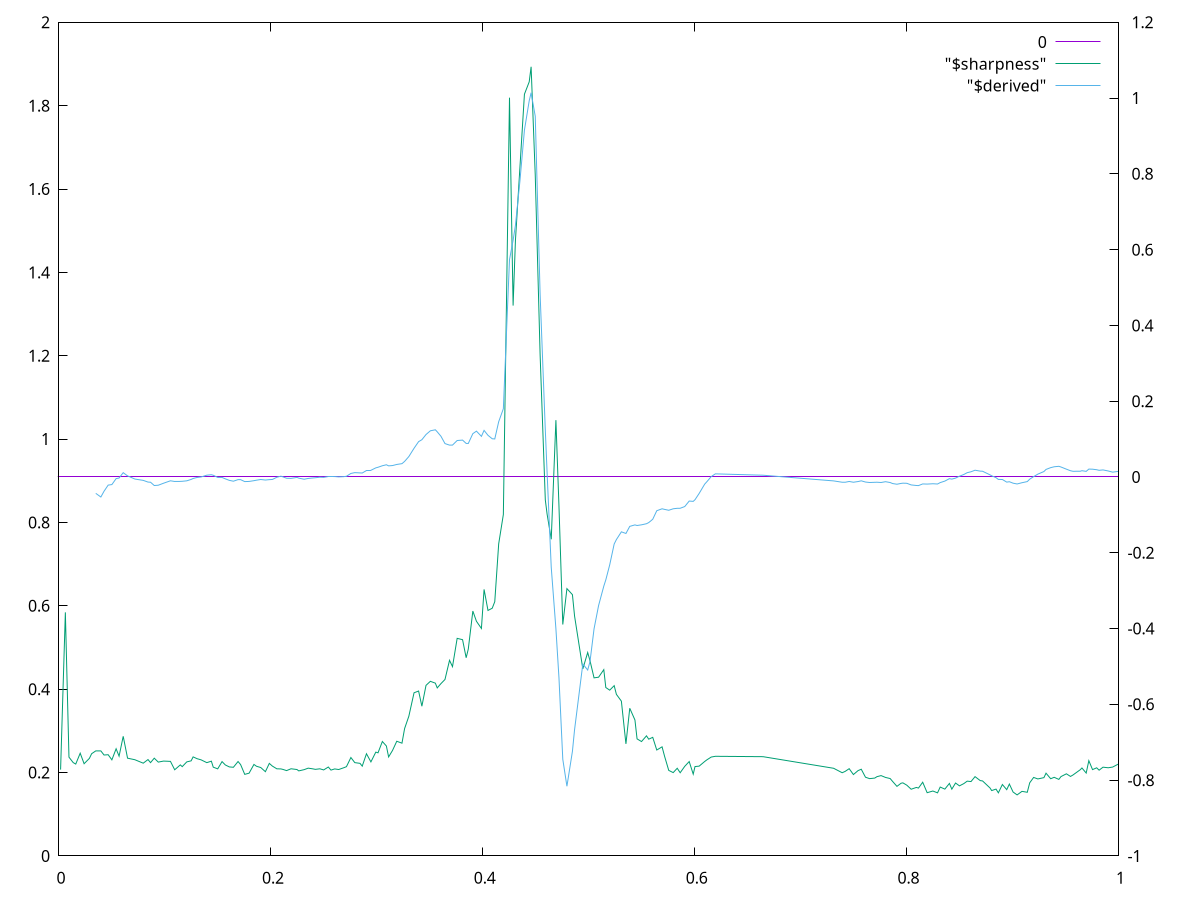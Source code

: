$sharpness << EOD
0.0015 0.2071
0.0060 0.5844
0.0094 0.2370
0.0134 0.2239
0.0158 0.2204
0.0200 0.2464
0.0237 0.2212
0.0287 0.2341
0.0308 0.2452
0.0347 0.2520
0.0395 0.2519
0.0425 0.2421
0.0464 0.2428
0.0499 0.2305
0.0539 0.2571
0.0567 0.2393
0.0606 0.2870
0.0647 0.2345
0.0716 0.2308
0.0795 0.2225
0.0840 0.2312
0.0864 0.2238
0.0899 0.2345
0.0937 0.2251
0.0986 0.2275
0.1010 0.2273
0.1052 0.2268
0.1092 0.2067
0.1145 0.2184
0.1163 0.2142
0.1206 0.2256
0.1247 0.2281
0.1266 0.2376
0.1303 0.2333
0.1341 0.2305
0.1395 0.2238
0.1438 0.2273
0.1456 0.2129
0.1498 0.2089
0.1539 0.2263
0.1570 0.2182
0.1608 0.2135
0.1646 0.2127
0.1690 0.2265
0.1714 0.2192
0.1753 0.1957
0.1794 0.1985
0.1840 0.2195
0.1864 0.2151
0.1904 0.2121
0.1948 0.2021
0.1985 0.2220
0.2014 0.2155
0.2056 0.2090
0.2095 0.2087
0.2113 0.2076
0.2148 0.2047
0.2190 0.2091
0.2246 0.2073
0.2263 0.2040
0.2314 0.2070
0.2352 0.2106
0.2393 0.2090
0.2420 0.2077
0.2462 0.2090
0.2498 0.2063
0.2542 0.2133
0.2567 0.2059
0.2602 0.2087
0.2640 0.2073
0.2687 0.2115
0.2713 0.2141
0.2755 0.2361
0.2792 0.2238
0.2841 0.2221
0.2862 0.2154
0.2902 0.2451
0.2944 0.2256
0.2990 0.2490
0.3011 0.2474
0.3052 0.2745
0.3090 0.2637
0.3111 0.2375
0.3148 0.2531
0.3188 0.2751
0.3237 0.2705
0.3262 0.3056
0.3302 0.3352
0.3351 0.3914
0.3394 0.3956
0.3425 0.3591
0.3464 0.4092
0.3505 0.4189
0.3552 0.4145
0.3570 0.4031
0.3605 0.4134
0.3643 0.4233
0.3686 0.4693
0.3714 0.4541
0.3758 0.5220
0.3809 0.5188
0.3843 0.4754
0.3863 0.4963
0.3906 0.5875
0.3940 0.5629
0.3987 0.5457
0.4012 0.6394
0.4049 0.5889
0.4089 0.5943
0.4113 0.6100
0.4150 0.7488
0.4194 0.8191
0.4252 1.8191
0.4286 1.3204
0.4308 1.4765
0.4350 1.6499
0.4393 1.8275
0.4438 1.8571
0.4456 1.8933
0.4495 1.6338
0.4541 1.2024
0.4590 0.8542
0.4607 0.8199
0.4646 0.7597
0.4690 1.0454
0.4719 0.8383
0.4755 0.5552
0.4794 0.6413
0.4846 0.6268
0.4866 0.5757
0.4944 0.4487
0.4990 0.4880
0.5012 0.4681
0.5050 0.4272
0.5093 0.4288
0.5142 0.4469
0.5161 0.4040
0.5198 0.3977
0.5240 0.4085
0.5261 0.3876
0.5308 0.3713
0.5351 0.2688
0.5387 0.3543
0.5436 0.3261
0.5456 0.2808
0.5498 0.2744
0.5545 0.2881
0.5566 0.2801
0.5604 0.2845
0.5642 0.2541
0.5692 0.2617
0.5716 0.2388
0.5755 0.2052
0.5797 0.1999
0.5835 0.2103
0.5863 0.1996
0.5906 0.2149
0.5948 0.2264
0.5986 0.1962
0.6003 0.2144
0.6042 0.2154
0.6094 0.2265
0.6115 0.2305
0.6156 0.2372
0.6195 0.2390
0.6645 0.2381
0.7311 0.2103
0.7392 0.1996
0.7420 0.2028
0.7458 0.2093
0.7498 0.1952
0.7542 0.2047
0.7572 0.2080
0.7612 0.1888
0.7651 0.1854
0.7700 0.1868
0.7720 0.1901
0.7759 0.1927
0.7801 0.1883
0.7845 0.1856
0.7868 0.1787
0.7909 0.1669
0.7948 0.1744
0.7965 0.1753
0.8002 0.1697
0.8043 0.1600
0.8092 0.1643
0.8112 0.1628
0.8152 0.1768
0.8194 0.1517
0.8248 0.1557
0.8292 0.1513
0.8317 0.1652
0.8361 0.1603
0.8404 0.1739
0.8427 0.1602
0.8462 0.1749
0.8499 0.1681
0.8540 0.1735
0.8572 0.1794
0.8608 0.1784
0.8646 0.1902
0.8695 0.1807
0.8717 0.1799
0.8787 0.1631
0.8803 0.1568
0.8844 0.1603
0.8866 0.1514
0.8904 0.1713
0.8945 0.1590
0.8970 0.1724
0.9005 0.1533
0.9043 0.1464
0.9089 0.1549
0.9139 0.1527
0.9162 0.1754
0.9199 0.1883
0.9239 0.1847
0.9296 0.1878
0.9316 0.1985
0.9360 0.1852
0.9393 0.1886
0.9437 0.1836
0.9457 0.1903
0.9508 0.1970
0.9547 0.1907
0.9570 0.1941
0.9639 0.2068
0.9655 0.2110
0.9695 0.1988
0.9720 0.2285
0.9755 0.2071
0.9794 0.2114
0.9817 0.2057
0.9854 0.2129
0.9903 0.2115
0.9945 0.2132
0.9994 0.2198
1.0014 0.2208
1.0053 0.2217
1.0096 0.2132
1.0144 0.2203
EOD
$derived << EOD
0.0347 -0.0432
0.0395 -0.0528
0.0425 -0.0376
0.0464 -0.0214
0.0499 -0.0200
0.0539 -0.0043
0.0567 -0.0027
0.0606 0.0114
0.0647 0.0030
0.0716 -0.0054
0.0795 -0.0089
0.0840 -0.0134
0.0864 -0.0138
0.0899 -0.0225
0.0937 -0.0217
0.0986 -0.0165
0.1010 -0.0141
0.1052 -0.0100
0.1092 -0.0118
0.1145 -0.0116
0.1163 -0.0113
0.1206 -0.0101
0.1247 -0.0064
0.1266 -0.0039
0.1303 -0.0012
0.1341 0.0001
0.1395 0.0048
0.1438 0.0060
0.1456 0.0046
0.1498 -0.0011
0.1539 -0.0012
0.1570 -0.0049
0.1608 -0.0089
0.1646 -0.0111
0.1690 -0.0069
0.1714 -0.0070
0.1753 -0.0121
0.1794 -0.0117
0.1840 -0.0097
0.1864 -0.0084
0.1904 -0.0066
0.1948 -0.0080
0.1985 -0.0070
0.2014 -0.0065
0.2056 -0.0007
0.2095 0.0022
0.2113 0.0004
0.2148 -0.0033
0.2190 -0.0036
0.2246 -0.0011
0.2263 -0.0030
0.2314 -0.0059
0.2352 -0.0038
0.2393 -0.0026
0.2420 -0.0019
0.2462 -0.0005
0.2498 -0.0010
0.2542 0.0011
0.2567 0.0011
0.2602 0.0012
0.2640 0.0003
0.2687 0.0009
0.2713 0.0019
0.2755 0.0094
0.2792 0.0115
0.2841 0.0108
0.2862 0.0105
0.2902 0.0180
0.2944 0.0180
0.2990 0.0241
0.3011 0.0257
0.3052 0.0297
0.3090 0.0323
0.3111 0.0294
0.3148 0.0302
0.3188 0.0331
0.3237 0.0352
0.3262 0.0412
0.3302 0.0540
0.3351 0.0758
0.3394 0.0933
0.3425 0.0984
0.3464 0.1121
0.3505 0.1219
0.3552 0.1246
0.3570 0.1192
0.3605 0.1075
0.3643 0.0882
0.3686 0.0841
0.3714 0.0842
0.3758 0.0963
0.3809 0.0974
0.3843 0.0886
0.3863 0.0885
0.3906 0.1144
0.3940 0.1210
0.3987 0.1073
0.4012 0.1230
0.4049 0.1100
0.4089 0.1009
0.4113 0.1004
0.4150 0.1459
0.4194 0.1802
0.4252 0.5735
0.4286 0.6246
0.4308 0.6641
0.4350 0.7798
0.4393 0.9155
0.4438 0.9928
0.4456 1.0141
0.4495 0.9520
0.4541 0.4826
0.4590 0.1236
0.4607 0.0106
0.4646 -0.2384
0.4690 -0.4005
0.4719 -0.5306
0.4755 -0.7449
0.4794 -0.8162
0.4846 -0.7239
0.4866 -0.6672
0.4944 -0.4934
0.4990 -0.5094
0.5012 -0.4867
0.5050 -0.4007
0.5093 -0.3391
0.5142 -0.2881
0.5161 -0.2715
0.5198 -0.2316
0.5240 -0.1768
0.5261 -0.1651
0.5308 -0.1447
0.5351 -0.1490
0.5387 -0.1303
0.5436 -0.1264
0.5456 -0.1280
0.5498 -0.1262
0.5545 -0.1233
0.5566 -0.1203
0.5604 -0.1115
0.5642 -0.0890
0.5692 -0.0839
0.5716 -0.0855
0.5755 -0.0878
0.5797 -0.0839
0.5835 -0.0826
0.5863 -0.0825
0.5906 -0.0780
0.5948 -0.0635
0.5986 -0.0643
0.6003 -0.0599
0.6042 -0.0434
0.6094 -0.0189
0.6115 -0.0124
0.6156 0.0011
0.6195 0.0083
0.6645 0.0047
0.7311 -0.0103
0.7392 -0.0138
0.7420 -0.0139
0.7458 -0.0118
0.7498 -0.0138
0.7542 -0.0120
0.7572 -0.0101
0.7612 -0.0133
0.7651 -0.0145
0.7700 -0.0140
0.7720 -0.0138
0.7759 -0.0145
0.7801 -0.0124
0.7845 -0.0146
0.7868 -0.0173
0.7909 -0.0191
0.7948 -0.0169
0.7965 -0.0163
0.8002 -0.0166
0.8043 -0.0209
0.8092 -0.0224
0.8112 -0.0227
0.8152 -0.0183
0.8194 -0.0187
0.8248 -0.0178
0.8292 -0.0185
0.8317 -0.0148
0.8361 -0.0108
0.8404 -0.0044
0.8427 -0.0056
0.8462 -0.0029
0.8499 0.0021
0.8540 0.0066
0.8572 0.0114
0.8608 0.0138
0.8646 0.0179
0.8695 0.0155
0.8717 0.0152
0.8787 0.0057
0.8803 0.0032
0.8844 -0.0017
0.8866 -0.0064
0.8904 -0.0066
0.8945 -0.0135
0.8970 -0.0125
0.9005 -0.0163
0.9043 -0.0184
0.9089 -0.0151
0.9139 -0.0121
0.9162 -0.0057
0.9199 0.0010
0.9239 0.0076
0.9296 0.0144
0.9316 0.0200
0.9360 0.0247
0.9393 0.0270
0.9437 0.0282
0.9457 0.0264
0.9508 0.0207
0.9547 0.0165
0.9570 0.0151
0.9639 0.0152
0.9655 0.0166
0.9695 0.0149
0.9720 0.0209
0.9755 0.0206
0.9794 0.0192
0.9817 0.0177
0.9854 0.0187
0.9903 0.0159
0.9945 0.0128
0.9994 0.0147
1.0014 0.0114
1.0053 0.0113
1.0096 0.0086
1.0144 0.0091
EOD
set y2tics
set ytics nomirror
plot [0:1] 0 axes x1y2, "$sharpness" with lines, "$derived" with lines axes x1y2
